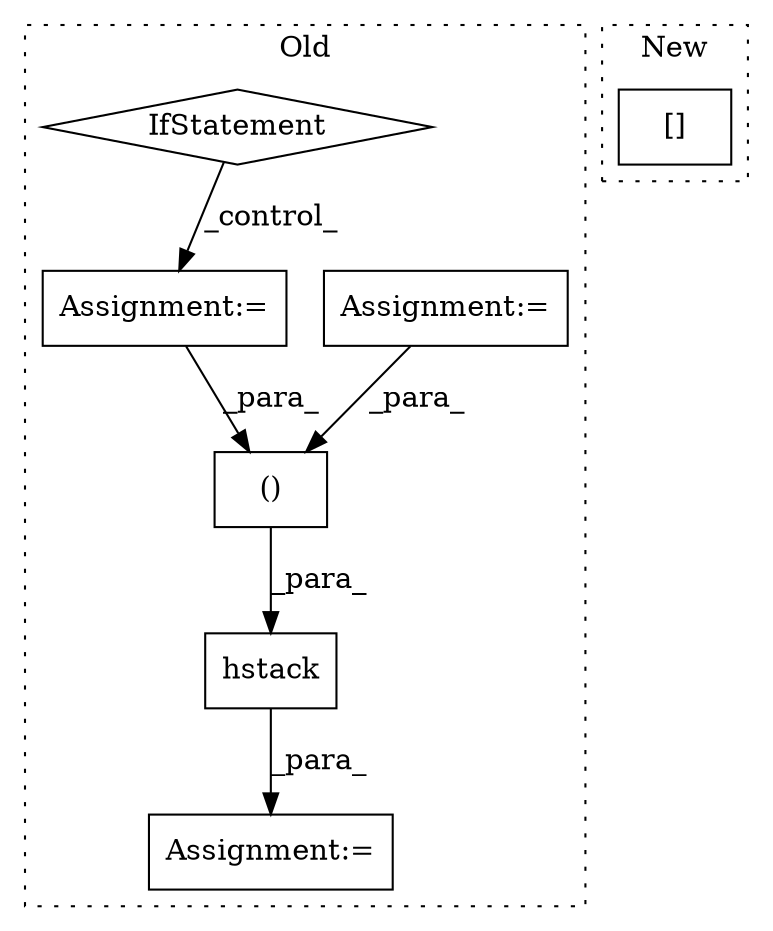 digraph G {
subgraph cluster0 {
1 [label="hstack" a="32" s="2439,2479" l="12,2" shape="box"];
3 [label="Assignment:=" a="7" s="2432" l="1" shape="box"];
4 [label="()" a="106" s="2451" l="28" shape="box"];
5 [label="Assignment:=" a="7" s="2371" l="1" shape="box"];
6 [label="Assignment:=" a="7" s="2121" l="11" shape="box"];
7 [label="IfStatement" a="25" s="2332,2357" l="4,2" shape="diamond"];
label = "Old";
style="dotted";
}
subgraph cluster1 {
2 [label="[]" a="2" s="2110,2143" l="12,1" shape="box"];
label = "New";
style="dotted";
}
1 -> 3 [label="_para_"];
4 -> 1 [label="_para_"];
5 -> 4 [label="_para_"];
6 -> 4 [label="_para_"];
7 -> 5 [label="_control_"];
}